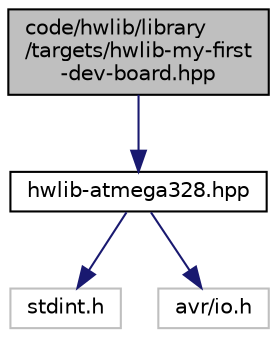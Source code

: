 digraph "code/hwlib/library/targets/hwlib-my-first-dev-board.hpp"
{
  edge [fontname="Helvetica",fontsize="10",labelfontname="Helvetica",labelfontsize="10"];
  node [fontname="Helvetica",fontsize="10",shape=record];
  Node0 [label="code/hwlib/library\l/targets/hwlib-my-first\l-dev-board.hpp",height=0.2,width=0.4,color="black", fillcolor="grey75", style="filled", fontcolor="black"];
  Node0 -> Node1 [color="midnightblue",fontsize="10",style="solid"];
  Node1 [label="hwlib-atmega328.hpp",height=0.2,width=0.4,color="black", fillcolor="white", style="filled",URL="$hwlib-atmega328_8hpp.html"];
  Node1 -> Node2 [color="midnightblue",fontsize="10",style="solid"];
  Node2 [label="stdint.h",height=0.2,width=0.4,color="grey75", fillcolor="white", style="filled"];
  Node1 -> Node3 [color="midnightblue",fontsize="10",style="solid"];
  Node3 [label="avr/io.h",height=0.2,width=0.4,color="grey75", fillcolor="white", style="filled"];
}
